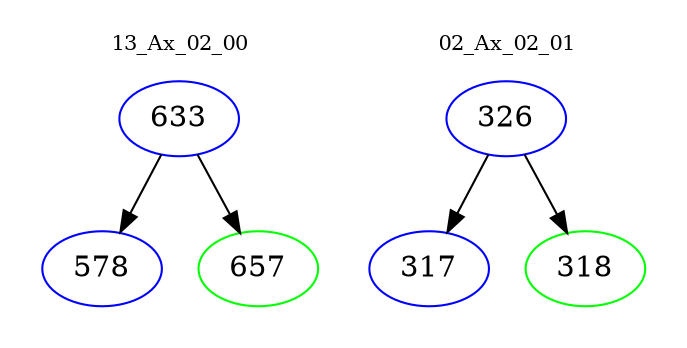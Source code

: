 digraph{
subgraph cluster_0 {
color = white
label = "13_Ax_02_00";
fontsize=10;
T0_633 [label="633", color="blue"]
T0_633 -> T0_578 [color="black"]
T0_578 [label="578", color="blue"]
T0_633 -> T0_657 [color="black"]
T0_657 [label="657", color="green"]
}
subgraph cluster_1 {
color = white
label = "02_Ax_02_01";
fontsize=10;
T1_326 [label="326", color="blue"]
T1_326 -> T1_317 [color="black"]
T1_317 [label="317", color="blue"]
T1_326 -> T1_318 [color="black"]
T1_318 [label="318", color="green"]
}
}
